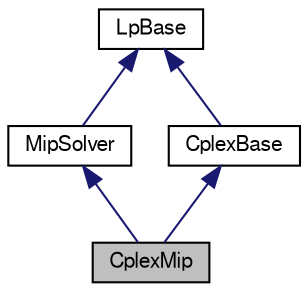 digraph "CplexMip"
{
 // LATEX_PDF_SIZE
  edge [fontname="FreeSans",fontsize="10",labelfontname="FreeSans",labelfontsize="10"];
  node [fontname="FreeSans",fontsize="10",shape=record];
  Node0 [label="CplexMip",height=0.2,width=0.4,color="black", fillcolor="grey75", style="filled", fontcolor="black",tooltip="Interface for the CPLEX MIP solver."];
  Node1 -> Node0 [dir="back",color="midnightblue",fontsize="10",style="solid",fontname="FreeSans"];
  Node1 [label="MipSolver",height=0.2,width=0.4,color="black", fillcolor="white", style="filled",URL="$a03145.html",tooltip="Common base class for MIP solvers."];
  Node2 -> Node1 [dir="back",color="midnightblue",fontsize="10",style="solid",fontname="FreeSans"];
  Node2 [label="LpBase",height=0.2,width=0.4,color="black", fillcolor="white", style="filled",URL="$a03077.html",tooltip="Common base class for LP and MIP solvers."];
  Node3 -> Node0 [dir="back",color="midnightblue",fontsize="10",style="solid",fontname="FreeSans"];
  Node3 [label="CplexBase",height=0.2,width=0.4,color="black", fillcolor="white", style="filled",URL="$a01913.html",tooltip="Base interface for the CPLEX LP and MIP solver."];
  Node2 -> Node3 [dir="back",color="midnightblue",fontsize="10",style="solid",fontname="FreeSans"];
}
